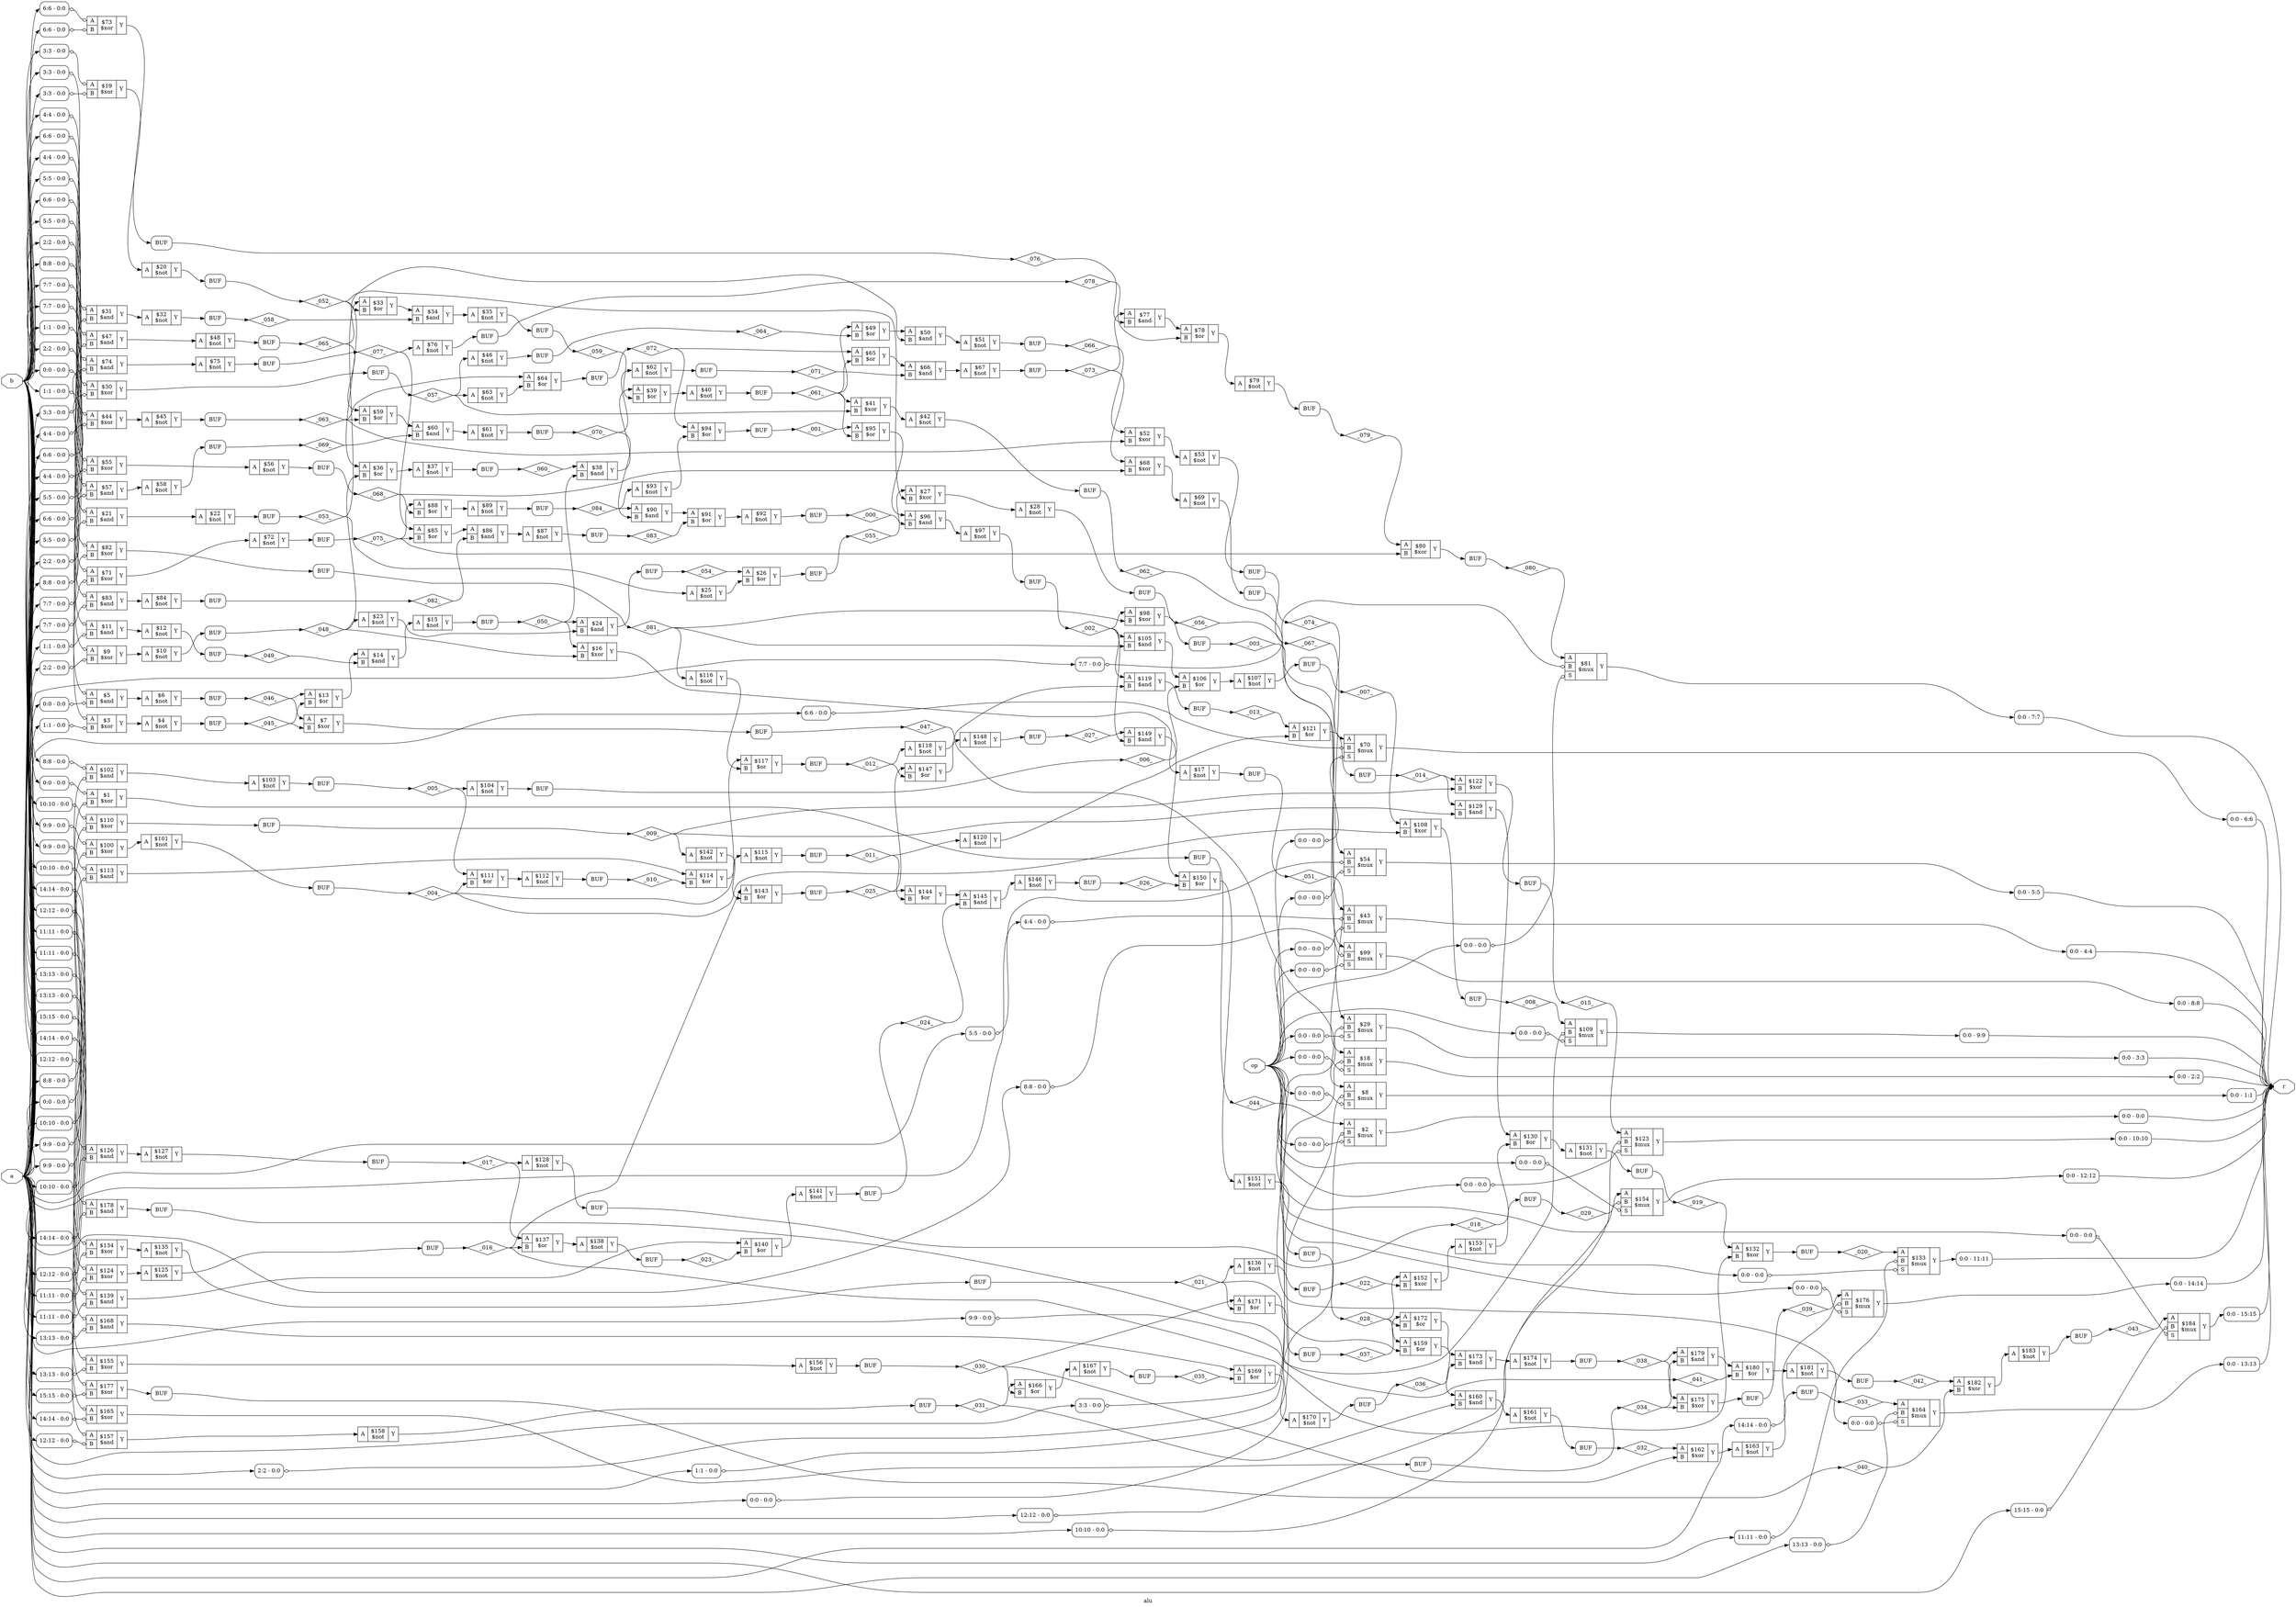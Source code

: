 digraph "alu" {
label="alu";
rankdir="LR";
remincross=true;
n186 [ shape=octagon, label="r", color="black", fontcolor="black" ];
n187 [ shape=octagon, label="op", color="black", fontcolor="black" ];
n188 [ shape=octagon, label="b", color="black", fontcolor="black" ];
n189 [ shape=octagon, label="a", color="black", fontcolor="black" ];
n190 [ shape=diamond, label="_084_", color="black", fontcolor="black" ];
n191 [ shape=diamond, label="_083_", color="black", fontcolor="black" ];
n192 [ shape=diamond, label="_082_", color="black", fontcolor="black" ];
n193 [ shape=diamond, label="_081_", color="black", fontcolor="black" ];
n194 [ shape=diamond, label="_080_", color="black", fontcolor="black" ];
n195 [ shape=diamond, label="_079_", color="black", fontcolor="black" ];
n196 [ shape=diamond, label="_078_", color="black", fontcolor="black" ];
n197 [ shape=diamond, label="_077_", color="black", fontcolor="black" ];
n198 [ shape=diamond, label="_076_", color="black", fontcolor="black" ];
n199 [ shape=diamond, label="_075_", color="black", fontcolor="black" ];
n200 [ shape=diamond, label="_074_", color="black", fontcolor="black" ];
n201 [ shape=diamond, label="_073_", color="black", fontcolor="black" ];
n202 [ shape=diamond, label="_072_", color="black", fontcolor="black" ];
n203 [ shape=diamond, label="_071_", color="black", fontcolor="black" ];
n204 [ shape=diamond, label="_070_", color="black", fontcolor="black" ];
n205 [ shape=diamond, label="_069_", color="black", fontcolor="black" ];
n206 [ shape=diamond, label="_068_", color="black", fontcolor="black" ];
n207 [ shape=diamond, label="_067_", color="black", fontcolor="black" ];
n208 [ shape=diamond, label="_066_", color="black", fontcolor="black" ];
n209 [ shape=diamond, label="_065_", color="black", fontcolor="black" ];
n210 [ shape=diamond, label="_064_", color="black", fontcolor="black" ];
n211 [ shape=diamond, label="_063_", color="black", fontcolor="black" ];
n212 [ shape=diamond, label="_062_", color="black", fontcolor="black" ];
n213 [ shape=diamond, label="_061_", color="black", fontcolor="black" ];
n214 [ shape=diamond, label="_060_", color="black", fontcolor="black" ];
n215 [ shape=diamond, label="_059_", color="black", fontcolor="black" ];
n216 [ shape=diamond, label="_058_", color="black", fontcolor="black" ];
n217 [ shape=diamond, label="_057_", color="black", fontcolor="black" ];
n218 [ shape=diamond, label="_056_", color="black", fontcolor="black" ];
n219 [ shape=diamond, label="_055_", color="black", fontcolor="black" ];
n220 [ shape=diamond, label="_054_", color="black", fontcolor="black" ];
n221 [ shape=diamond, label="_053_", color="black", fontcolor="black" ];
n222 [ shape=diamond, label="_052_", color="black", fontcolor="black" ];
n223 [ shape=diamond, label="_051_", color="black", fontcolor="black" ];
n224 [ shape=diamond, label="_050_", color="black", fontcolor="black" ];
n225 [ shape=diamond, label="_049_", color="black", fontcolor="black" ];
n226 [ shape=diamond, label="_048_", color="black", fontcolor="black" ];
n227 [ shape=diamond, label="_047_", color="black", fontcolor="black" ];
n228 [ shape=diamond, label="_046_", color="black", fontcolor="black" ];
n229 [ shape=diamond, label="_045_", color="black", fontcolor="black" ];
n230 [ shape=diamond, label="_044_", color="black", fontcolor="black" ];
n231 [ shape=diamond, label="_043_", color="black", fontcolor="black" ];
n232 [ shape=diamond, label="_042_", color="black", fontcolor="black" ];
n233 [ shape=diamond, label="_041_", color="black", fontcolor="black" ];
n234 [ shape=diamond, label="_040_", color="black", fontcolor="black" ];
n235 [ shape=diamond, label="_039_", color="black", fontcolor="black" ];
n236 [ shape=diamond, label="_038_", color="black", fontcolor="black" ];
n237 [ shape=diamond, label="_037_", color="black", fontcolor="black" ];
n238 [ shape=diamond, label="_036_", color="black", fontcolor="black" ];
n239 [ shape=diamond, label="_035_", color="black", fontcolor="black" ];
n240 [ shape=diamond, label="_034_", color="black", fontcolor="black" ];
n241 [ shape=diamond, label="_033_", color="black", fontcolor="black" ];
n242 [ shape=diamond, label="_032_", color="black", fontcolor="black" ];
n243 [ shape=diamond, label="_031_", color="black", fontcolor="black" ];
n244 [ shape=diamond, label="_030_", color="black", fontcolor="black" ];
n245 [ shape=diamond, label="_029_", color="black", fontcolor="black" ];
n246 [ shape=diamond, label="_028_", color="black", fontcolor="black" ];
n247 [ shape=diamond, label="_027_", color="black", fontcolor="black" ];
n248 [ shape=diamond, label="_026_", color="black", fontcolor="black" ];
n249 [ shape=diamond, label="_025_", color="black", fontcolor="black" ];
n250 [ shape=diamond, label="_024_", color="black", fontcolor="black" ];
n251 [ shape=diamond, label="_023_", color="black", fontcolor="black" ];
n252 [ shape=diamond, label="_022_", color="black", fontcolor="black" ];
n253 [ shape=diamond, label="_021_", color="black", fontcolor="black" ];
n254 [ shape=diamond, label="_020_", color="black", fontcolor="black" ];
n255 [ shape=diamond, label="_019_", color="black", fontcolor="black" ];
n256 [ shape=diamond, label="_018_", color="black", fontcolor="black" ];
n257 [ shape=diamond, label="_017_", color="black", fontcolor="black" ];
n258 [ shape=diamond, label="_016_", color="black", fontcolor="black" ];
n259 [ shape=diamond, label="_015_", color="black", fontcolor="black" ];
n260 [ shape=diamond, label="_014_", color="black", fontcolor="black" ];
n261 [ shape=diamond, label="_013_", color="black", fontcolor="black" ];
n262 [ shape=diamond, label="_012_", color="black", fontcolor="black" ];
n263 [ shape=diamond, label="_011_", color="black", fontcolor="black" ];
n264 [ shape=diamond, label="_010_", color="black", fontcolor="black" ];
n265 [ shape=diamond, label="_009_", color="black", fontcolor="black" ];
n266 [ shape=diamond, label="_008_", color="black", fontcolor="black" ];
n267 [ shape=diamond, label="_007_", color="black", fontcolor="black" ];
n268 [ shape=diamond, label="_006_", color="black", fontcolor="black" ];
n269 [ shape=diamond, label="_005_", color="black", fontcolor="black" ];
n270 [ shape=diamond, label="_004_", color="black", fontcolor="black" ];
n271 [ shape=diamond, label="_003_", color="black", fontcolor="black" ];
n272 [ shape=diamond, label="_002_", color="black", fontcolor="black" ];
n273 [ shape=diamond, label="_001_", color="black", fontcolor="black" ];
n274 [ shape=diamond, label="_000_", color="black", fontcolor="black" ];
c279 [ shape=record, label="{{<p275> A|<p276> B|<p277> S}|$184\n$mux|{<p278> Y}}" ];
x0 [ shape=record, style=rounded, label="<s0> 0:0 - 0:0 " ];
x0:e -> c279:p277:w [arrowhead=odiamond, arrowtail=odiamond, dir=both, color="black", label=""];
x1 [ shape=record, style=rounded, label="<s0> 15:15 - 0:0 " ];
x1:e -> c279:p276:w [arrowhead=odiamond, arrowtail=odiamond, dir=both, color="black", label=""];
c280 [ shape=record, label="{{<p275> A}|$183\n$not|{<p278> Y}}" ];
c281 [ shape=record, label="{{<p275> A|<p276> B}|$182\n$xor|{<p278> Y}}" ];
c282 [ shape=record, label="{{<p275> A}|$181\n$not|{<p278> Y}}" ];
c283 [ shape=record, label="{{<p275> A|<p276> B}|$180\n$or|{<p278> Y}}" ];
c284 [ shape=record, label="{{<p275> A|<p276> B}|$179\n$and|{<p278> Y}}" ];
c285 [ shape=record, label="{{<p275> A|<p276> B}|$178\n$and|{<p278> Y}}" ];
x2 [ shape=record, style=rounded, label="<s0> 14:14 - 0:0 " ];
x2:e -> c285:p276:w [arrowhead=odiamond, arrowtail=odiamond, dir=both, color="black", label=""];
x3 [ shape=record, style=rounded, label="<s0> 14:14 - 0:0 " ];
x3:e -> c285:p275:w [arrowhead=odiamond, arrowtail=odiamond, dir=both, color="black", label=""];
c286 [ shape=record, label="{{<p275> A|<p276> B}|$177\n$xor|{<p278> Y}}" ];
x4 [ shape=record, style=rounded, label="<s0> 15:15 - 0:0 " ];
x4:e -> c286:p276:w [arrowhead=odiamond, arrowtail=odiamond, dir=both, color="black", label=""];
x5 [ shape=record, style=rounded, label="<s0> 15:15 - 0:0 " ];
x5:e -> c286:p275:w [arrowhead=odiamond, arrowtail=odiamond, dir=both, color="black", label=""];
c287 [ shape=record, label="{{<p275> A|<p276> B|<p277> S}|$176\n$mux|{<p278> Y}}" ];
x6 [ shape=record, style=rounded, label="<s0> 0:0 - 0:0 " ];
x6:e -> c287:p277:w [arrowhead=odiamond, arrowtail=odiamond, dir=both, color="black", label=""];
x7 [ shape=record, style=rounded, label="<s0> 14:14 - 0:0 " ];
x7:e -> c287:p276:w [arrowhead=odiamond, arrowtail=odiamond, dir=both, color="black", label=""];
c288 [ shape=record, label="{{<p275> A|<p276> B}|$175\n$xor|{<p278> Y}}" ];
c289 [ shape=record, label="{{<p275> A}|$174\n$not|{<p278> Y}}" ];
c290 [ shape=record, label="{{<p275> A|<p276> B}|$173\n$and|{<p278> Y}}" ];
c291 [ shape=record, label="{{<p275> A|<p276> B}|$172\n$or|{<p278> Y}}" ];
c292 [ shape=record, label="{{<p275> A|<p276> B}|$171\n$or|{<p278> Y}}" ];
c293 [ shape=record, label="{{<p275> A}|$170\n$not|{<p278> Y}}" ];
c294 [ shape=record, label="{{<p275> A|<p276> B}|$169\n$or|{<p278> Y}}" ];
c295 [ shape=record, label="{{<p275> A|<p276> B}|$168\n$and|{<p278> Y}}" ];
x8 [ shape=record, style=rounded, label="<s0> 13:13 - 0:0 " ];
x8:e -> c295:p276:w [arrowhead=odiamond, arrowtail=odiamond, dir=both, color="black", label=""];
x9 [ shape=record, style=rounded, label="<s0> 13:13 - 0:0 " ];
x9:e -> c295:p275:w [arrowhead=odiamond, arrowtail=odiamond, dir=both, color="black", label=""];
c296 [ shape=record, label="{{<p275> A}|$167\n$not|{<p278> Y}}" ];
c297 [ shape=record, label="{{<p275> A|<p276> B}|$166\n$or|{<p278> Y}}" ];
c298 [ shape=record, label="{{<p275> A|<p276> B}|$165\n$xor|{<p278> Y}}" ];
x10 [ shape=record, style=rounded, label="<s0> 14:14 - 0:0 " ];
x10:e -> c298:p276:w [arrowhead=odiamond, arrowtail=odiamond, dir=both, color="black", label=""];
x11 [ shape=record, style=rounded, label="<s0> 14:14 - 0:0 " ];
x11:e -> c298:p275:w [arrowhead=odiamond, arrowtail=odiamond, dir=both, color="black", label=""];
c299 [ shape=record, label="{{<p275> A|<p276> B|<p277> S}|$164\n$mux|{<p278> Y}}" ];
x12 [ shape=record, style=rounded, label="<s0> 0:0 - 0:0 " ];
x12:e -> c299:p277:w [arrowhead=odiamond, arrowtail=odiamond, dir=both, color="black", label=""];
x13 [ shape=record, style=rounded, label="<s0> 13:13 - 0:0 " ];
x13:e -> c299:p276:w [arrowhead=odiamond, arrowtail=odiamond, dir=both, color="black", label=""];
c300 [ shape=record, label="{{<p275> A}|$163\n$not|{<p278> Y}}" ];
c301 [ shape=record, label="{{<p275> A|<p276> B}|$162\n$xor|{<p278> Y}}" ];
c302 [ shape=record, label="{{<p275> A}|$161\n$not|{<p278> Y}}" ];
c303 [ shape=record, label="{{<p275> A|<p276> B}|$160\n$and|{<p278> Y}}" ];
c304 [ shape=record, label="{{<p275> A|<p276> B}|$159\n$or|{<p278> Y}}" ];
c305 [ shape=record, label="{{<p275> A}|$158\n$not|{<p278> Y}}" ];
c306 [ shape=record, label="{{<p275> A|<p276> B}|$157\n$and|{<p278> Y}}" ];
x14 [ shape=record, style=rounded, label="<s0> 12:12 - 0:0 " ];
x14:e -> c306:p276:w [arrowhead=odiamond, arrowtail=odiamond, dir=both, color="black", label=""];
x15 [ shape=record, style=rounded, label="<s0> 12:12 - 0:0 " ];
x15:e -> c306:p275:w [arrowhead=odiamond, arrowtail=odiamond, dir=both, color="black", label=""];
c307 [ shape=record, label="{{<p275> A}|$156\n$not|{<p278> Y}}" ];
c308 [ shape=record, label="{{<p275> A|<p276> B}|$155\n$xor|{<p278> Y}}" ];
x16 [ shape=record, style=rounded, label="<s0> 13:13 - 0:0 " ];
x16:e -> c308:p276:w [arrowhead=odiamond, arrowtail=odiamond, dir=both, color="black", label=""];
x17 [ shape=record, style=rounded, label="<s0> 13:13 - 0:0 " ];
x17:e -> c308:p275:w [arrowhead=odiamond, arrowtail=odiamond, dir=both, color="black", label=""];
c309 [ shape=record, label="{{<p275> A|<p276> B|<p277> S}|$154\n$mux|{<p278> Y}}" ];
x18 [ shape=record, style=rounded, label="<s0> 0:0 - 0:0 " ];
x18:e -> c309:p277:w [arrowhead=odiamond, arrowtail=odiamond, dir=both, color="black", label=""];
x19 [ shape=record, style=rounded, label="<s0> 12:12 - 0:0 " ];
x19:e -> c309:p276:w [arrowhead=odiamond, arrowtail=odiamond, dir=both, color="black", label=""];
c310 [ shape=record, label="{{<p275> A}|$153\n$not|{<p278> Y}}" ];
c311 [ shape=record, label="{{<p275> A|<p276> B}|$152\n$xor|{<p278> Y}}" ];
c312 [ shape=record, label="{{<p275> A}|$151\n$not|{<p278> Y}}" ];
c313 [ shape=record, label="{{<p275> A|<p276> B}|$150\n$or|{<p278> Y}}" ];
c314 [ shape=record, label="{{<p275> A|<p276> B}|$149\n$and|{<p278> Y}}" ];
c315 [ shape=record, label="{{<p275> A}|$148\n$not|{<p278> Y}}" ];
c316 [ shape=record, label="{{<p275> A|<p276> B}|$147\n$or|{<p278> Y}}" ];
c317 [ shape=record, label="{{<p275> A}|$146\n$not|{<p278> Y}}" ];
c318 [ shape=record, label="{{<p275> A|<p276> B}|$145\n$and|{<p278> Y}}" ];
c319 [ shape=record, label="{{<p275> A|<p276> B}|$144\n$or|{<p278> Y}}" ];
c320 [ shape=record, label="{{<p275> A|<p276> B}|$143\n$or|{<p278> Y}}" ];
c321 [ shape=record, label="{{<p275> A}|$142\n$not|{<p278> Y}}" ];
c322 [ shape=record, label="{{<p275> A}|$141\n$not|{<p278> Y}}" ];
c323 [ shape=record, label="{{<p275> A|<p276> B}|$140\n$or|{<p278> Y}}" ];
c324 [ shape=record, label="{{<p275> A|<p276> B}|$139\n$and|{<p278> Y}}" ];
x20 [ shape=record, style=rounded, label="<s0> 11:11 - 0:0 " ];
x20:e -> c324:p276:w [arrowhead=odiamond, arrowtail=odiamond, dir=both, color="black", label=""];
x21 [ shape=record, style=rounded, label="<s0> 11:11 - 0:0 " ];
x21:e -> c324:p275:w [arrowhead=odiamond, arrowtail=odiamond, dir=both, color="black", label=""];
c325 [ shape=record, label="{{<p275> A}|$138\n$not|{<p278> Y}}" ];
c326 [ shape=record, label="{{<p275> A|<p276> B}|$137\n$or|{<p278> Y}}" ];
c327 [ shape=record, label="{{<p275> A}|$136\n$not|{<p278> Y}}" ];
c328 [ shape=record, label="{{<p275> A}|$135\n$not|{<p278> Y}}" ];
c329 [ shape=record, label="{{<p275> A|<p276> B}|$134\n$xor|{<p278> Y}}" ];
x22 [ shape=record, style=rounded, label="<s0> 12:12 - 0:0 " ];
x22:e -> c329:p276:w [arrowhead=odiamond, arrowtail=odiamond, dir=both, color="black", label=""];
x23 [ shape=record, style=rounded, label="<s0> 12:12 - 0:0 " ];
x23:e -> c329:p275:w [arrowhead=odiamond, arrowtail=odiamond, dir=both, color="black", label=""];
c330 [ shape=record, label="{{<p275> A|<p276> B|<p277> S}|$133\n$mux|{<p278> Y}}" ];
x24 [ shape=record, style=rounded, label="<s0> 0:0 - 0:0 " ];
x24:e -> c330:p277:w [arrowhead=odiamond, arrowtail=odiamond, dir=both, color="black", label=""];
x25 [ shape=record, style=rounded, label="<s0> 11:11 - 0:0 " ];
x25:e -> c330:p276:w [arrowhead=odiamond, arrowtail=odiamond, dir=both, color="black", label=""];
c331 [ shape=record, label="{{<p275> A|<p276> B}|$132\n$xor|{<p278> Y}}" ];
c332 [ shape=record, label="{{<p275> A}|$131\n$not|{<p278> Y}}" ];
c333 [ shape=record, label="{{<p275> A|<p276> B}|$130\n$or|{<p278> Y}}" ];
c334 [ shape=record, label="{{<p275> A|<p276> B}|$129\n$and|{<p278> Y}}" ];
c335 [ shape=record, label="{{<p275> A}|$128\n$not|{<p278> Y}}" ];
c336 [ shape=record, label="{{<p275> A}|$127\n$not|{<p278> Y}}" ];
c337 [ shape=record, label="{{<p275> A|<p276> B}|$126\n$and|{<p278> Y}}" ];
x26 [ shape=record, style=rounded, label="<s0> 10:10 - 0:0 " ];
x26:e -> c337:p276:w [arrowhead=odiamond, arrowtail=odiamond, dir=both, color="black", label=""];
x27 [ shape=record, style=rounded, label="<s0> 10:10 - 0:0 " ];
x27:e -> c337:p275:w [arrowhead=odiamond, arrowtail=odiamond, dir=both, color="black", label=""];
c338 [ shape=record, label="{{<p275> A}|$125\n$not|{<p278> Y}}" ];
c339 [ shape=record, label="{{<p275> A|<p276> B}|$124\n$xor|{<p278> Y}}" ];
x28 [ shape=record, style=rounded, label="<s0> 11:11 - 0:0 " ];
x28:e -> c339:p276:w [arrowhead=odiamond, arrowtail=odiamond, dir=both, color="black", label=""];
x29 [ shape=record, style=rounded, label="<s0> 11:11 - 0:0 " ];
x29:e -> c339:p275:w [arrowhead=odiamond, arrowtail=odiamond, dir=both, color="black", label=""];
c340 [ shape=record, label="{{<p275> A|<p276> B|<p277> S}|$123\n$mux|{<p278> Y}}" ];
x30 [ shape=record, style=rounded, label="<s0> 0:0 - 0:0 " ];
x30:e -> c340:p277:w [arrowhead=odiamond, arrowtail=odiamond, dir=both, color="black", label=""];
x31 [ shape=record, style=rounded, label="<s0> 10:10 - 0:0 " ];
x31:e -> c340:p276:w [arrowhead=odiamond, arrowtail=odiamond, dir=both, color="black", label=""];
c341 [ shape=record, label="{{<p275> A|<p276> B}|$122\n$xor|{<p278> Y}}" ];
c342 [ shape=record, label="{{<p275> A|<p276> B}|$121\n$or|{<p278> Y}}" ];
c343 [ shape=record, label="{{<p275> A}|$120\n$not|{<p278> Y}}" ];
c344 [ shape=record, label="{{<p275> A|<p276> B}|$119\n$and|{<p278> Y}}" ];
c345 [ shape=record, label="{{<p275> A}|$118\n$not|{<p278> Y}}" ];
c346 [ shape=record, label="{{<p275> A|<p276> B}|$117\n$or|{<p278> Y}}" ];
c347 [ shape=record, label="{{<p275> A}|$116\n$not|{<p278> Y}}" ];
c348 [ shape=record, label="{{<p275> A}|$115\n$not|{<p278> Y}}" ];
c349 [ shape=record, label="{{<p275> A|<p276> B}|$114\n$or|{<p278> Y}}" ];
c350 [ shape=record, label="{{<p275> A|<p276> B}|$113\n$and|{<p278> Y}}" ];
x32 [ shape=record, style=rounded, label="<s0> 9:9 - 0:0 " ];
x32:e -> c350:p276:w [arrowhead=odiamond, arrowtail=odiamond, dir=both, color="black", label=""];
x33 [ shape=record, style=rounded, label="<s0> 9:9 - 0:0 " ];
x33:e -> c350:p275:w [arrowhead=odiamond, arrowtail=odiamond, dir=both, color="black", label=""];
c351 [ shape=record, label="{{<p275> A}|$112\n$not|{<p278> Y}}" ];
c352 [ shape=record, label="{{<p275> A|<p276> B}|$111\n$or|{<p278> Y}}" ];
c353 [ shape=record, label="{{<p275> A|<p276> B}|$110\n$xor|{<p278> Y}}" ];
x34 [ shape=record, style=rounded, label="<s0> 10:10 - 0:0 " ];
x34:e -> c353:p276:w [arrowhead=odiamond, arrowtail=odiamond, dir=both, color="black", label=""];
x35 [ shape=record, style=rounded, label="<s0> 10:10 - 0:0 " ];
x35:e -> c353:p275:w [arrowhead=odiamond, arrowtail=odiamond, dir=both, color="black", label=""];
c354 [ shape=record, label="{{<p275> A|<p276> B|<p277> S}|$109\n$mux|{<p278> Y}}" ];
x36 [ shape=record, style=rounded, label="<s0> 0:0 - 0:0 " ];
x36:e -> c354:p277:w [arrowhead=odiamond, arrowtail=odiamond, dir=both, color="black", label=""];
x37 [ shape=record, style=rounded, label="<s0> 9:9 - 0:0 " ];
x37:e -> c354:p276:w [arrowhead=odiamond, arrowtail=odiamond, dir=both, color="black", label=""];
c355 [ shape=record, label="{{<p275> A|<p276> B}|$108\n$xor|{<p278> Y}}" ];
c356 [ shape=record, label="{{<p275> A}|$107\n$not|{<p278> Y}}" ];
c357 [ shape=record, label="{{<p275> A|<p276> B}|$106\n$or|{<p278> Y}}" ];
c358 [ shape=record, label="{{<p275> A|<p276> B}|$105\n$and|{<p278> Y}}" ];
c359 [ shape=record, label="{{<p275> A}|$104\n$not|{<p278> Y}}" ];
c360 [ shape=record, label="{{<p275> A}|$103\n$not|{<p278> Y}}" ];
c361 [ shape=record, label="{{<p275> A|<p276> B}|$102\n$and|{<p278> Y}}" ];
x38 [ shape=record, style=rounded, label="<s0> 8:8 - 0:0 " ];
x38:e -> c361:p276:w [arrowhead=odiamond, arrowtail=odiamond, dir=both, color="black", label=""];
x39 [ shape=record, style=rounded, label="<s0> 8:8 - 0:0 " ];
x39:e -> c361:p275:w [arrowhead=odiamond, arrowtail=odiamond, dir=both, color="black", label=""];
c362 [ shape=record, label="{{<p275> A}|$101\n$not|{<p278> Y}}" ];
c363 [ shape=record, label="{{<p275> A|<p276> B}|$100\n$xor|{<p278> Y}}" ];
x40 [ shape=record, style=rounded, label="<s0> 9:9 - 0:0 " ];
x40:e -> c363:p276:w [arrowhead=odiamond, arrowtail=odiamond, dir=both, color="black", label=""];
x41 [ shape=record, style=rounded, label="<s0> 9:9 - 0:0 " ];
x41:e -> c363:p275:w [arrowhead=odiamond, arrowtail=odiamond, dir=both, color="black", label=""];
c364 [ shape=record, label="{{<p275> A|<p276> B|<p277> S}|$99\n$mux|{<p278> Y}}" ];
x42 [ shape=record, style=rounded, label="<s0> 0:0 - 0:0 " ];
x42:e -> c364:p277:w [arrowhead=odiamond, arrowtail=odiamond, dir=both, color="black", label=""];
x43 [ shape=record, style=rounded, label="<s0> 8:8 - 0:0 " ];
x43:e -> c364:p276:w [arrowhead=odiamond, arrowtail=odiamond, dir=both, color="black", label=""];
c365 [ shape=record, label="{{<p275> A|<p276> B}|$98\n$xor|{<p278> Y}}" ];
c366 [ shape=record, label="{{<p275> A}|$97\n$not|{<p278> Y}}" ];
c367 [ shape=record, label="{{<p275> A|<p276> B}|$96\n$and|{<p278> Y}}" ];
c368 [ shape=record, label="{{<p275> A|<p276> B}|$95\n$or|{<p278> Y}}" ];
c369 [ shape=record, label="{{<p275> A|<p276> B}|$94\n$or|{<p278> Y}}" ];
c370 [ shape=record, label="{{<p275> A}|$93\n$not|{<p278> Y}}" ];
c371 [ shape=record, label="{{<p275> A}|$92\n$not|{<p278> Y}}" ];
c372 [ shape=record, label="{{<p275> A|<p276> B}|$91\n$or|{<p278> Y}}" ];
c373 [ shape=record, label="{{<p275> A|<p276> B}|$90\n$and|{<p278> Y}}" ];
c374 [ shape=record, label="{{<p275> A}|$89\n$not|{<p278> Y}}" ];
c375 [ shape=record, label="{{<p275> A|<p276> B}|$88\n$or|{<p278> Y}}" ];
c376 [ shape=record, label="{{<p275> A}|$87\n$not|{<p278> Y}}" ];
c377 [ shape=record, label="{{<p275> A|<p276> B}|$86\n$and|{<p278> Y}}" ];
c378 [ shape=record, label="{{<p275> A|<p276> B}|$85\n$or|{<p278> Y}}" ];
c379 [ shape=record, label="{{<p275> A}|$84\n$not|{<p278> Y}}" ];
c380 [ shape=record, label="{{<p275> A|<p276> B}|$83\n$and|{<p278> Y}}" ];
x44 [ shape=record, style=rounded, label="<s0> 7:7 - 0:0 " ];
x44:e -> c380:p276:w [arrowhead=odiamond, arrowtail=odiamond, dir=both, color="black", label=""];
x45 [ shape=record, style=rounded, label="<s0> 7:7 - 0:0 " ];
x45:e -> c380:p275:w [arrowhead=odiamond, arrowtail=odiamond, dir=both, color="black", label=""];
c381 [ shape=record, label="{{<p275> A|<p276> B}|$82\n$xor|{<p278> Y}}" ];
x46 [ shape=record, style=rounded, label="<s0> 8:8 - 0:0 " ];
x46:e -> c381:p276:w [arrowhead=odiamond, arrowtail=odiamond, dir=both, color="black", label=""];
x47 [ shape=record, style=rounded, label="<s0> 8:8 - 0:0 " ];
x47:e -> c381:p275:w [arrowhead=odiamond, arrowtail=odiamond, dir=both, color="black", label=""];
c382 [ shape=record, label="{{<p275> A|<p276> B|<p277> S}|$81\n$mux|{<p278> Y}}" ];
x48 [ shape=record, style=rounded, label="<s0> 0:0 - 0:0 " ];
x48:e -> c382:p277:w [arrowhead=odiamond, arrowtail=odiamond, dir=both, color="black", label=""];
x49 [ shape=record, style=rounded, label="<s0> 7:7 - 0:0 " ];
x49:e -> c382:p276:w [arrowhead=odiamond, arrowtail=odiamond, dir=both, color="black", label=""];
c383 [ shape=record, label="{{<p275> A|<p276> B}|$80\n$xor|{<p278> Y}}" ];
c384 [ shape=record, label="{{<p275> A}|$79\n$not|{<p278> Y}}" ];
c385 [ shape=record, label="{{<p275> A|<p276> B}|$78\n$or|{<p278> Y}}" ];
c386 [ shape=record, label="{{<p275> A|<p276> B}|$77\n$and|{<p278> Y}}" ];
c387 [ shape=record, label="{{<p275> A}|$76\n$not|{<p278> Y}}" ];
c388 [ shape=record, label="{{<p275> A}|$75\n$not|{<p278> Y}}" ];
c389 [ shape=record, label="{{<p275> A|<p276> B}|$74\n$and|{<p278> Y}}" ];
x50 [ shape=record, style=rounded, label="<s0> 6:6 - 0:0 " ];
x50:e -> c389:p276:w [arrowhead=odiamond, arrowtail=odiamond, dir=both, color="black", label=""];
x51 [ shape=record, style=rounded, label="<s0> 6:6 - 0:0 " ];
x51:e -> c389:p275:w [arrowhead=odiamond, arrowtail=odiamond, dir=both, color="black", label=""];
c390 [ shape=record, label="{{<p275> A|<p276> B}|$73\n$xor|{<p278> Y}}" ];
x52 [ shape=record, style=rounded, label="<s0> 6:6 - 0:0 " ];
x52:e -> c390:p276:w [arrowhead=odiamond, arrowtail=odiamond, dir=both, color="black", label=""];
x53 [ shape=record, style=rounded, label="<s0> 6:6 - 0:0 " ];
x53:e -> c390:p275:w [arrowhead=odiamond, arrowtail=odiamond, dir=both, color="black", label=""];
c391 [ shape=record, label="{{<p275> A}|$72\n$not|{<p278> Y}}" ];
c392 [ shape=record, label="{{<p275> A|<p276> B}|$71\n$xor|{<p278> Y}}" ];
x54 [ shape=record, style=rounded, label="<s0> 7:7 - 0:0 " ];
x54:e -> c392:p276:w [arrowhead=odiamond, arrowtail=odiamond, dir=both, color="black", label=""];
x55 [ shape=record, style=rounded, label="<s0> 7:7 - 0:0 " ];
x55:e -> c392:p275:w [arrowhead=odiamond, arrowtail=odiamond, dir=both, color="black", label=""];
c393 [ shape=record, label="{{<p275> A|<p276> B|<p277> S}|$70\n$mux|{<p278> Y}}" ];
x56 [ shape=record, style=rounded, label="<s0> 0:0 - 0:0 " ];
x56:e -> c393:p277:w [arrowhead=odiamond, arrowtail=odiamond, dir=both, color="black", label=""];
x57 [ shape=record, style=rounded, label="<s0> 6:6 - 0:0 " ];
x57:e -> c393:p276:w [arrowhead=odiamond, arrowtail=odiamond, dir=both, color="black", label=""];
c394 [ shape=record, label="{{<p275> A}|$69\n$not|{<p278> Y}}" ];
c395 [ shape=record, label="{{<p275> A|<p276> B}|$68\n$xor|{<p278> Y}}" ];
c396 [ shape=record, label="{{<p275> A}|$67\n$not|{<p278> Y}}" ];
c397 [ shape=record, label="{{<p275> A|<p276> B}|$66\n$and|{<p278> Y}}" ];
c398 [ shape=record, label="{{<p275> A|<p276> B}|$65\n$or|{<p278> Y}}" ];
c399 [ shape=record, label="{{<p275> A|<p276> B}|$64\n$or|{<p278> Y}}" ];
c400 [ shape=record, label="{{<p275> A}|$63\n$not|{<p278> Y}}" ];
c401 [ shape=record, label="{{<p275> A}|$62\n$not|{<p278> Y}}" ];
c402 [ shape=record, label="{{<p275> A}|$61\n$not|{<p278> Y}}" ];
c403 [ shape=record, label="{{<p275> A|<p276> B}|$60\n$and|{<p278> Y}}" ];
c404 [ shape=record, label="{{<p275> A|<p276> B}|$59\n$or|{<p278> Y}}" ];
c405 [ shape=record, label="{{<p275> A}|$58\n$not|{<p278> Y}}" ];
c406 [ shape=record, label="{{<p275> A|<p276> B}|$57\n$and|{<p278> Y}}" ];
x58 [ shape=record, style=rounded, label="<s0> 5:5 - 0:0 " ];
x58:e -> c406:p276:w [arrowhead=odiamond, arrowtail=odiamond, dir=both, color="black", label=""];
x59 [ shape=record, style=rounded, label="<s0> 5:5 - 0:0 " ];
x59:e -> c406:p275:w [arrowhead=odiamond, arrowtail=odiamond, dir=both, color="black", label=""];
c407 [ shape=record, label="{{<p275> A}|$56\n$not|{<p278> Y}}" ];
c408 [ shape=record, label="{{<p275> A|<p276> B}|$55\n$xor|{<p278> Y}}" ];
x60 [ shape=record, style=rounded, label="<s0> 6:6 - 0:0 " ];
x60:e -> c408:p276:w [arrowhead=odiamond, arrowtail=odiamond, dir=both, color="black", label=""];
x61 [ shape=record, style=rounded, label="<s0> 6:6 - 0:0 " ];
x61:e -> c408:p275:w [arrowhead=odiamond, arrowtail=odiamond, dir=both, color="black", label=""];
c409 [ shape=record, label="{{<p275> A|<p276> B|<p277> S}|$54\n$mux|{<p278> Y}}" ];
x62 [ shape=record, style=rounded, label="<s0> 0:0 - 0:0 " ];
x62:e -> c409:p277:w [arrowhead=odiamond, arrowtail=odiamond, dir=both, color="black", label=""];
x63 [ shape=record, style=rounded, label="<s0> 5:5 - 0:0 " ];
x63:e -> c409:p276:w [arrowhead=odiamond, arrowtail=odiamond, dir=both, color="black", label=""];
c410 [ shape=record, label="{{<p275> A}|$53\n$not|{<p278> Y}}" ];
c411 [ shape=record, label="{{<p275> A|<p276> B}|$52\n$xor|{<p278> Y}}" ];
c412 [ shape=record, label="{{<p275> A}|$51\n$not|{<p278> Y}}" ];
c413 [ shape=record, label="{{<p275> A|<p276> B}|$50\n$and|{<p278> Y}}" ];
c414 [ shape=record, label="{{<p275> A|<p276> B}|$49\n$or|{<p278> Y}}" ];
c415 [ shape=record, label="{{<p275> A}|$48\n$not|{<p278> Y}}" ];
c416 [ shape=record, label="{{<p275> A|<p276> B}|$47\n$and|{<p278> Y}}" ];
x64 [ shape=record, style=rounded, label="<s0> 4:4 - 0:0 " ];
x64:e -> c416:p276:w [arrowhead=odiamond, arrowtail=odiamond, dir=both, color="black", label=""];
x65 [ shape=record, style=rounded, label="<s0> 4:4 - 0:0 " ];
x65:e -> c416:p275:w [arrowhead=odiamond, arrowtail=odiamond, dir=both, color="black", label=""];
c417 [ shape=record, label="{{<p275> A}|$46\n$not|{<p278> Y}}" ];
c418 [ shape=record, label="{{<p275> A}|$45\n$not|{<p278> Y}}" ];
c419 [ shape=record, label="{{<p275> A|<p276> B}|$44\n$xor|{<p278> Y}}" ];
x66 [ shape=record, style=rounded, label="<s0> 5:5 - 0:0 " ];
x66:e -> c419:p276:w [arrowhead=odiamond, arrowtail=odiamond, dir=both, color="black", label=""];
x67 [ shape=record, style=rounded, label="<s0> 5:5 - 0:0 " ];
x67:e -> c419:p275:w [arrowhead=odiamond, arrowtail=odiamond, dir=both, color="black", label=""];
c420 [ shape=record, label="{{<p275> A|<p276> B|<p277> S}|$43\n$mux|{<p278> Y}}" ];
x68 [ shape=record, style=rounded, label="<s0> 0:0 - 0:0 " ];
x68:e -> c420:p277:w [arrowhead=odiamond, arrowtail=odiamond, dir=both, color="black", label=""];
x69 [ shape=record, style=rounded, label="<s0> 4:4 - 0:0 " ];
x69:e -> c420:p276:w [arrowhead=odiamond, arrowtail=odiamond, dir=both, color="black", label=""];
c421 [ shape=record, label="{{<p275> A}|$42\n$not|{<p278> Y}}" ];
c422 [ shape=record, label="{{<p275> A|<p276> B}|$41\n$xor|{<p278> Y}}" ];
c423 [ shape=record, label="{{<p275> A}|$40\n$not|{<p278> Y}}" ];
c424 [ shape=record, label="{{<p275> A|<p276> B}|$39\n$or|{<p278> Y}}" ];
c425 [ shape=record, label="{{<p275> A|<p276> B}|$38\n$and|{<p278> Y}}" ];
c426 [ shape=record, label="{{<p275> A}|$37\n$not|{<p278> Y}}" ];
c427 [ shape=record, label="{{<p275> A|<p276> B}|$36\n$or|{<p278> Y}}" ];
c428 [ shape=record, label="{{<p275> A}|$35\n$not|{<p278> Y}}" ];
c429 [ shape=record, label="{{<p275> A|<p276> B}|$34\n$and|{<p278> Y}}" ];
c430 [ shape=record, label="{{<p275> A|<p276> B}|$33\n$or|{<p278> Y}}" ];
c431 [ shape=record, label="{{<p275> A}|$32\n$not|{<p278> Y}}" ];
c432 [ shape=record, label="{{<p275> A|<p276> B}|$31\n$and|{<p278> Y}}" ];
x70 [ shape=record, style=rounded, label="<s0> 3:3 - 0:0 " ];
x70:e -> c432:p276:w [arrowhead=odiamond, arrowtail=odiamond, dir=both, color="black", label=""];
x71 [ shape=record, style=rounded, label="<s0> 3:3 - 0:0 " ];
x71:e -> c432:p275:w [arrowhead=odiamond, arrowtail=odiamond, dir=both, color="black", label=""];
c433 [ shape=record, label="{{<p275> A|<p276> B}|$30\n$xor|{<p278> Y}}" ];
x72 [ shape=record, style=rounded, label="<s0> 4:4 - 0:0 " ];
x72:e -> c433:p276:w [arrowhead=odiamond, arrowtail=odiamond, dir=both, color="black", label=""];
x73 [ shape=record, style=rounded, label="<s0> 4:4 - 0:0 " ];
x73:e -> c433:p275:w [arrowhead=odiamond, arrowtail=odiamond, dir=both, color="black", label=""];
c434 [ shape=record, label="{{<p275> A|<p276> B|<p277> S}|$29\n$mux|{<p278> Y}}" ];
x74 [ shape=record, style=rounded, label="<s0> 0:0 - 0:0 " ];
x74:e -> c434:p277:w [arrowhead=odiamond, arrowtail=odiamond, dir=both, color="black", label=""];
x75 [ shape=record, style=rounded, label="<s0> 3:3 - 0:0 " ];
x75:e -> c434:p276:w [arrowhead=odiamond, arrowtail=odiamond, dir=both, color="black", label=""];
c435 [ shape=record, label="{{<p275> A}|$28\n$not|{<p278> Y}}" ];
c436 [ shape=record, label="{{<p275> A|<p276> B}|$27\n$xor|{<p278> Y}}" ];
c437 [ shape=record, label="{{<p275> A|<p276> B}|$26\n$or|{<p278> Y}}" ];
c438 [ shape=record, label="{{<p275> A}|$25\n$not|{<p278> Y}}" ];
c439 [ shape=record, label="{{<p275> A|<p276> B}|$24\n$and|{<p278> Y}}" ];
c440 [ shape=record, label="{{<p275> A}|$23\n$not|{<p278> Y}}" ];
c441 [ shape=record, label="{{<p275> A}|$22\n$not|{<p278> Y}}" ];
c442 [ shape=record, label="{{<p275> A|<p276> B}|$21\n$and|{<p278> Y}}" ];
x76 [ shape=record, style=rounded, label="<s0> 2:2 - 0:0 " ];
x76:e -> c442:p276:w [arrowhead=odiamond, arrowtail=odiamond, dir=both, color="black", label=""];
x77 [ shape=record, style=rounded, label="<s0> 2:2 - 0:0 " ];
x77:e -> c442:p275:w [arrowhead=odiamond, arrowtail=odiamond, dir=both, color="black", label=""];
c443 [ shape=record, label="{{<p275> A}|$20\n$not|{<p278> Y}}" ];
c444 [ shape=record, label="{{<p275> A|<p276> B}|$19\n$xor|{<p278> Y}}" ];
x78 [ shape=record, style=rounded, label="<s0> 3:3 - 0:0 " ];
x78:e -> c444:p276:w [arrowhead=odiamond, arrowtail=odiamond, dir=both, color="black", label=""];
x79 [ shape=record, style=rounded, label="<s0> 3:3 - 0:0 " ];
x79:e -> c444:p275:w [arrowhead=odiamond, arrowtail=odiamond, dir=both, color="black", label=""];
c445 [ shape=record, label="{{<p275> A|<p276> B|<p277> S}|$18\n$mux|{<p278> Y}}" ];
x80 [ shape=record, style=rounded, label="<s0> 0:0 - 0:0 " ];
x80:e -> c445:p277:w [arrowhead=odiamond, arrowtail=odiamond, dir=both, color="black", label=""];
x81 [ shape=record, style=rounded, label="<s0> 2:2 - 0:0 " ];
x81:e -> c445:p276:w [arrowhead=odiamond, arrowtail=odiamond, dir=both, color="black", label=""];
c446 [ shape=record, label="{{<p275> A}|$17\n$not|{<p278> Y}}" ];
c447 [ shape=record, label="{{<p275> A|<p276> B}|$16\n$xor|{<p278> Y}}" ];
c448 [ shape=record, label="{{<p275> A}|$15\n$not|{<p278> Y}}" ];
c449 [ shape=record, label="{{<p275> A|<p276> B}|$14\n$and|{<p278> Y}}" ];
c450 [ shape=record, label="{{<p275> A|<p276> B}|$13\n$or|{<p278> Y}}" ];
c451 [ shape=record, label="{{<p275> A}|$12\n$not|{<p278> Y}}" ];
c452 [ shape=record, label="{{<p275> A|<p276> B}|$11\n$and|{<p278> Y}}" ];
x82 [ shape=record, style=rounded, label="<s0> 1:1 - 0:0 " ];
x82:e -> c452:p276:w [arrowhead=odiamond, arrowtail=odiamond, dir=both, color="black", label=""];
x83 [ shape=record, style=rounded, label="<s0> 1:1 - 0:0 " ];
x83:e -> c452:p275:w [arrowhead=odiamond, arrowtail=odiamond, dir=both, color="black", label=""];
c453 [ shape=record, label="{{<p275> A}|$10\n$not|{<p278> Y}}" ];
c454 [ shape=record, label="{{<p275> A|<p276> B}|$9\n$xor|{<p278> Y}}" ];
x84 [ shape=record, style=rounded, label="<s0> 2:2 - 0:0 " ];
x84:e -> c454:p276:w [arrowhead=odiamond, arrowtail=odiamond, dir=both, color="black", label=""];
x85 [ shape=record, style=rounded, label="<s0> 2:2 - 0:0 " ];
x85:e -> c454:p275:w [arrowhead=odiamond, arrowtail=odiamond, dir=both, color="black", label=""];
c455 [ shape=record, label="{{<p275> A|<p276> B|<p277> S}|$8\n$mux|{<p278> Y}}" ];
x86 [ shape=record, style=rounded, label="<s0> 0:0 - 0:0 " ];
x86:e -> c455:p277:w [arrowhead=odiamond, arrowtail=odiamond, dir=both, color="black", label=""];
x87 [ shape=record, style=rounded, label="<s0> 1:1 - 0:0 " ];
x87:e -> c455:p276:w [arrowhead=odiamond, arrowtail=odiamond, dir=both, color="black", label=""];
c456 [ shape=record, label="{{<p275> A|<p276> B}|$7\n$xor|{<p278> Y}}" ];
c457 [ shape=record, label="{{<p275> A}|$6\n$not|{<p278> Y}}" ];
c458 [ shape=record, label="{{<p275> A|<p276> B}|$5\n$and|{<p278> Y}}" ];
x88 [ shape=record, style=rounded, label="<s0> 0:0 - 0:0 " ];
x88:e -> c458:p276:w [arrowhead=odiamond, arrowtail=odiamond, dir=both, color="black", label=""];
x89 [ shape=record, style=rounded, label="<s0> 0:0 - 0:0 " ];
x89:e -> c458:p275:w [arrowhead=odiamond, arrowtail=odiamond, dir=both, color="black", label=""];
c459 [ shape=record, label="{{<p275> A}|$4\n$not|{<p278> Y}}" ];
c460 [ shape=record, label="{{<p275> A|<p276> B}|$3\n$xor|{<p278> Y}}" ];
x90 [ shape=record, style=rounded, label="<s0> 1:1 - 0:0 " ];
x90:e -> c460:p276:w [arrowhead=odiamond, arrowtail=odiamond, dir=both, color="black", label=""];
x91 [ shape=record, style=rounded, label="<s0> 1:1 - 0:0 " ];
x91:e -> c460:p275:w [arrowhead=odiamond, arrowtail=odiamond, dir=both, color="black", label=""];
c461 [ shape=record, label="{{<p275> A|<p276> B|<p277> S}|$2\n$mux|{<p278> Y}}" ];
x92 [ shape=record, style=rounded, label="<s0> 0:0 - 0:0 " ];
x92:e -> c461:p277:w [arrowhead=odiamond, arrowtail=odiamond, dir=both, color="black", label=""];
x93 [ shape=record, style=rounded, label="<s0> 0:0 - 0:0 " ];
x93:e -> c461:p276:w [arrowhead=odiamond, arrowtail=odiamond, dir=both, color="black", label=""];
c462 [ shape=record, label="{{<p275> A|<p276> B}|$1\n$xor|{<p278> Y}}" ];
x94 [ shape=record, style=rounded, label="<s0> 0:0 - 0:0 " ];
x94:e -> c462:p276:w [arrowhead=odiamond, arrowtail=odiamond, dir=both, color="black", label=""];
x95 [ shape=record, style=rounded, label="<s0> 0:0 - 0:0 " ];
x95:e -> c462:p275:w [arrowhead=odiamond, arrowtail=odiamond, dir=both, color="black", label=""];
x96 [shape=box, style=rounded, label="BUF"];
x97 [ shape=record, style=rounded, label="<s0> 0:0 - 0:0 " ];
x98 [shape=box, style=rounded, label="BUF"];
x99 [shape=box, style=rounded, label="BUF"];
x100 [shape=box, style=rounded, label="BUF"];
x101 [ shape=record, style=rounded, label="<s0> 0:0 - 1:1 " ];
x102 [shape=box, style=rounded, label="BUF"];
x103 [shape=box, style=rounded, label="BUF"];
x104 [shape=box, style=rounded, label="BUF"];
x105 [shape=box, style=rounded, label="BUF"];
x106 [ shape=record, style=rounded, label="<s0> 0:0 - 2:2 " ];
x107 [shape=box, style=rounded, label="BUF"];
x108 [shape=box, style=rounded, label="BUF"];
x109 [shape=box, style=rounded, label="BUF"];
x110 [shape=box, style=rounded, label="BUF"];
x111 [shape=box, style=rounded, label="BUF"];
x112 [ shape=record, style=rounded, label="<s0> 0:0 - 3:3 " ];
x113 [shape=box, style=rounded, label="BUF"];
x114 [shape=box, style=rounded, label="BUF"];
x115 [shape=box, style=rounded, label="BUF"];
x116 [shape=box, style=rounded, label="BUF"];
x117 [shape=box, style=rounded, label="BUF"];
x118 [shape=box, style=rounded, label="BUF"];
x119 [ shape=record, style=rounded, label="<s0> 0:0 - 4:4 " ];
x120 [shape=box, style=rounded, label="BUF"];
x121 [shape=box, style=rounded, label="BUF"];
x122 [shape=box, style=rounded, label="BUF"];
x123 [shape=box, style=rounded, label="BUF"];
x124 [shape=box, style=rounded, label="BUF"];
x125 [ shape=record, style=rounded, label="<s0> 0:0 - 5:5 " ];
x126 [shape=box, style=rounded, label="BUF"];
x127 [shape=box, style=rounded, label="BUF"];
x128 [shape=box, style=rounded, label="BUF"];
x129 [shape=box, style=rounded, label="BUF"];
x130 [shape=box, style=rounded, label="BUF"];
x131 [shape=box, style=rounded, label="BUF"];
x132 [shape=box, style=rounded, label="BUF"];
x133 [ shape=record, style=rounded, label="<s0> 0:0 - 6:6 " ];
x134 [shape=box, style=rounded, label="BUF"];
x135 [shape=box, style=rounded, label="BUF"];
x136 [shape=box, style=rounded, label="BUF"];
x137 [shape=box, style=rounded, label="BUF"];
x138 [shape=box, style=rounded, label="BUF"];
x139 [shape=box, style=rounded, label="BUF"];
x140 [ shape=record, style=rounded, label="<s0> 0:0 - 7:7 " ];
x141 [shape=box, style=rounded, label="BUF"];
x142 [shape=box, style=rounded, label="BUF"];
x143 [shape=box, style=rounded, label="BUF"];
x144 [shape=box, style=rounded, label="BUF"];
x145 [shape=box, style=rounded, label="BUF"];
x146 [shape=box, style=rounded, label="BUF"];
x147 [shape=box, style=rounded, label="BUF"];
x148 [shape=box, style=rounded, label="BUF"];
x149 [ shape=record, style=rounded, label="<s0> 0:0 - 8:8 " ];
x150 [shape=box, style=rounded, label="BUF"];
x151 [shape=box, style=rounded, label="BUF"];
x152 [shape=box, style=rounded, label="BUF"];
x153 [shape=box, style=rounded, label="BUF"];
x154 [shape=box, style=rounded, label="BUF"];
x155 [ shape=record, style=rounded, label="<s0> 0:0 - 9:9 " ];
x156 [shape=box, style=rounded, label="BUF"];
x157 [shape=box, style=rounded, label="BUF"];
x158 [shape=box, style=rounded, label="BUF"];
x159 [shape=box, style=rounded, label="BUF"];
x160 [shape=box, style=rounded, label="BUF"];
x161 [shape=box, style=rounded, label="BUF"];
x162 [shape=box, style=rounded, label="BUF"];
x163 [ shape=record, style=rounded, label="<s0> 0:0 - 10:10 " ];
x164 [shape=box, style=rounded, label="BUF"];
x165 [shape=box, style=rounded, label="BUF"];
x166 [shape=box, style=rounded, label="BUF"];
x167 [shape=box, style=rounded, label="BUF"];
x168 [shape=box, style=rounded, label="BUF"];
x169 [ shape=record, style=rounded, label="<s0> 0:0 - 11:11 " ];
x170 [shape=box, style=rounded, label="BUF"];
x171 [shape=box, style=rounded, label="BUF"];
x172 [shape=box, style=rounded, label="BUF"];
x173 [shape=box, style=rounded, label="BUF"];
x174 [shape=box, style=rounded, label="BUF"];
x175 [shape=box, style=rounded, label="BUF"];
x176 [shape=box, style=rounded, label="BUF"];
x177 [shape=box, style=rounded, label="BUF"];
x178 [shape=box, style=rounded, label="BUF"];
x179 [ shape=record, style=rounded, label="<s0> 0:0 - 12:12 " ];
x180 [shape=box, style=rounded, label="BUF"];
x181 [shape=box, style=rounded, label="BUF"];
x182 [shape=box, style=rounded, label="BUF"];
x183 [shape=box, style=rounded, label="BUF"];
x184 [ shape=record, style=rounded, label="<s0> 0:0 - 13:13 " ];
x185 [shape=box, style=rounded, label="BUF"];
x186 [shape=box, style=rounded, label="BUF"];
x187 [shape=box, style=rounded, label="BUF"];
x188 [shape=box, style=rounded, label="BUF"];
x189 [shape=box, style=rounded, label="BUF"];
x190 [shape=box, style=rounded, label="BUF"];
x191 [ shape=record, style=rounded, label="<s0> 0:0 - 14:14 " ];
x192 [shape=box, style=rounded, label="BUF"];
x193 [shape=box, style=rounded, label="BUF"];
x194 [shape=box, style=rounded, label="BUF"];
x195 [shape=box, style=rounded, label="BUF"];
x196 [ shape=record, style=rounded, label="<s0> 0:0 - 15:15 " ];
c287:p278:e -> x191:w [color="black", label=""];
c377:p278:e -> c376:p275:w [color="black", label=""];
c378:p278:e -> c377:p275:w [color="black", label=""];
c379:p278:e -> x142:w:w [color="black", label=""];
c380:p278:e -> c379:p275:w [color="black", label=""];
c381:p278:e -> x141:w:w [color="black", label=""];
c382:p278:e -> x140:w [color="black", label=""];
c383:p278:e -> x139:w:w [color="black", label=""];
c384:p278:e -> x138:w:w [color="black", label=""];
c385:p278:e -> c384:p275:w [color="black", label=""];
c386:p278:e -> c385:p275:w [color="black", label=""];
c288:p278:e -> x190:w:w [color="black", label=""];
c387:p278:e -> x137:w:w [color="black", label=""];
c388:p278:e -> x136:w:w [color="black", label=""];
c389:p278:e -> c388:p275:w [color="black", label=""];
c390:p278:e -> x135:w:w [color="black", label=""];
c391:p278:e -> x134:w:w [color="black", label=""];
c392:p278:e -> c391:p275:w [color="black", label=""];
c393:p278:e -> x133:w [color="black", label=""];
c394:p278:e -> x132:w:w [color="black", label=""];
c395:p278:e -> c394:p275:w [color="black", label=""];
c396:p278:e -> x131:w:w [color="black", label=""];
c289:p278:e -> x189:w:w [color="black", label=""];
c397:p278:e -> c396:p275:w [color="black", label=""];
c398:p278:e -> c397:p275:w [color="black", label=""];
c399:p278:e -> x130:w:w [color="black", label=""];
c400:p278:e -> c399:p276:w [color="black", label=""];
c401:p278:e -> x129:w:w [color="black", label=""];
c402:p278:e -> x128:w:w [color="black", label=""];
c403:p278:e -> c402:p275:w [color="black", label=""];
c404:p278:e -> c403:p275:w [color="black", label=""];
c405:p278:e -> x127:w:w [color="black", label=""];
c406:p278:e -> c405:p275:w [color="black", label=""];
c290:p278:e -> c289:p275:w [color="black", label=""];
c407:p278:e -> x126:w:w [color="black", label=""];
c408:p278:e -> c407:p275:w [color="black", label=""];
c409:p278:e -> x125:w [color="black", label=""];
c410:p278:e -> x124:w:w [color="black", label=""];
c411:p278:e -> c410:p275:w [color="black", label=""];
c412:p278:e -> x123:w:w [color="black", label=""];
c413:p278:e -> c412:p275:w [color="black", label=""];
c414:p278:e -> c413:p275:w [color="black", label=""];
c415:p278:e -> x122:w:w [color="black", label=""];
c416:p278:e -> c415:p275:w [color="black", label=""];
c291:p278:e -> c290:p275:w [color="black", label=""];
c417:p278:e -> x121:w:w [color="black", label=""];
c418:p278:e -> x120:w:w [color="black", label=""];
c419:p278:e -> c418:p275:w [color="black", label=""];
c420:p278:e -> x119:w [color="black", label=""];
c421:p278:e -> x118:w:w [color="black", label=""];
c422:p278:e -> c421:p275:w [color="black", label=""];
c423:p278:e -> x117:w:w [color="black", label=""];
c424:p278:e -> c423:p275:w [color="black", label=""];
c425:p278:e -> c424:p275:w [color="black", label=""];
c426:p278:e -> x116:w:w [color="black", label=""];
c292:p278:e -> x188:w:w [color="black", label=""];
c427:p278:e -> c426:p275:w [color="black", label=""];
c428:p278:e -> x115:w:w [color="black", label=""];
c429:p278:e -> c428:p275:w [color="black", label=""];
c430:p278:e -> c429:p275:w [color="black", label=""];
c431:p278:e -> x114:w:w [color="black", label=""];
c432:p278:e -> c431:p275:w [color="black", label=""];
c433:p278:e -> x113:w:w [color="black", label=""];
c434:p278:e -> x112:w [color="black", label=""];
c435:p278:e -> x111:w:w [color="black", label=""];
c436:p278:e -> c435:p275:w [color="black", label=""];
c293:p278:e -> x187:w:w [color="black", label=""];
c437:p278:e -> x110:w:w [color="black", label=""];
c438:p278:e -> c437:p276:w [color="black", label=""];
c439:p278:e -> x109:w:w [color="black", label=""];
c440:p278:e -> c439:p276:w [color="black", label=""];
c441:p278:e -> x108:w:w [color="black", label=""];
c442:p278:e -> c441:p275:w [color="black", label=""];
c443:p278:e -> x107:w:w [color="black", label=""];
c444:p278:e -> c443:p275:w [color="black", label=""];
c445:p278:e -> x106:w [color="black", label=""];
c446:p278:e -> x105:w:w [color="black", label=""];
c294:p278:e -> c293:p275:w [color="black", label=""];
c447:p278:e -> c446:p275:w [color="black", label=""];
c448:p278:e -> x104:w:w [color="black", label=""];
c449:p278:e -> c448:p275:w [color="black", label=""];
c450:p278:e -> c449:p275:w [color="black", label=""];
c451:p278:e -> x103:w:w [color="black", label=""];
c452:p278:e -> c451:p275:w [color="black", label=""];
c453:p278:e -> x102:w:w [color="black", label=""];
c454:p278:e -> c453:p275:w [color="black", label=""];
c455:p278:e -> x101:w [color="black", label=""];
c456:p278:e -> x100:w:w [color="black", label=""];
c295:p278:e -> c294:p275:w [color="black", label=""];
c457:p278:e -> x99:w:w [color="black", label=""];
c458:p278:e -> c457:p275:w [color="black", label=""];
c459:p278:e -> x98:w:w [color="black", label=""];
c460:p278:e -> c459:p275:w [color="black", label=""];
c461:p278:e -> x97:w [color="black", label=""];
c462:p278:e -> x96:w:w [color="black", label=""];
x101:s0:e -> n186:w [color="black", label=""];
x106:s0:e -> n186:w [color="black", label=""];
x112:s0:e -> n186:w [color="black", label=""];
x119:s0:e -> n186:w [color="black", label=""];
x125:s0:e -> n186:w [color="black", label=""];
x133:s0:e -> n186:w [color="black", label=""];
x140:s0:e -> n186:w [color="black", label=""];
x149:s0:e -> n186:w [color="black", label=""];
x155:s0:e -> n186:w [color="black", label=""];
x163:s0:e -> n186:w [color="black", label=""];
x169:s0:e -> n186:w [color="black", label=""];
x179:s0:e -> n186:w [color="black", label=""];
x184:s0:e -> n186:w [color="black", label=""];
x191:s0:e -> n186:w [color="black", label=""];
x196:s0:e -> n186:w [color="black", label=""];
x97:s0:e -> n186:w [color="black", label=""];
n187:e -> x0:s0:w [color="black", label=""];
n187:e -> x12:s0:w [color="black", label=""];
n187:e -> x18:s0:w [color="black", label=""];
n187:e -> x24:s0:w [color="black", label=""];
n187:e -> x30:s0:w [color="black", label=""];
n187:e -> x36:s0:w [color="black", label=""];
n187:e -> x42:s0:w [color="black", label=""];
n187:e -> x48:s0:w [color="black", label=""];
n187:e -> x56:s0:w [color="black", label=""];
n187:e -> x62:s0:w [color="black", label=""];
n187:e -> x68:s0:w [color="black", label=""];
n187:e -> x6:s0:w [color="black", label=""];
n187:e -> x74:s0:w [color="black", label=""];
n187:e -> x80:s0:w [color="black", label=""];
n187:e -> x86:s0:w [color="black", label=""];
n187:e -> x92:s0:w [color="black", label=""];
n188:e -> x11:s0:w [color="black", label=""];
n188:e -> x15:s0:w [color="black", label=""];
n188:e -> x17:s0:w [color="black", label=""];
n188:e -> x21:s0:w [color="black", label=""];
n188:e -> x23:s0:w [color="black", label=""];
n188:e -> x27:s0:w [color="black", label=""];
n188:e -> x29:s0:w [color="black", label=""];
n188:e -> x33:s0:w [color="black", label=""];
n188:e -> x35:s0:w [color="black", label=""];
n188:e -> x39:s0:w [color="black", label=""];
n188:e -> x3:s0:w [color="black", label=""];
n188:e -> x41:s0:w [color="black", label=""];
n188:e -> x45:s0:w [color="black", label=""];
n188:e -> x47:s0:w [color="black", label=""];
n188:e -> x51:s0:w [color="black", label=""];
n188:e -> x53:s0:w [color="black", label=""];
n188:e -> x55:s0:w [color="black", label=""];
n188:e -> x59:s0:w [color="black", label=""];
n188:e -> x5:s0:w [color="black", label=""];
n188:e -> x61:s0:w [color="black", label=""];
n188:e -> x65:s0:w [color="black", label=""];
n188:e -> x67:s0:w [color="black", label=""];
n188:e -> x71:s0:w [color="black", label=""];
n188:e -> x73:s0:w [color="black", label=""];
n188:e -> x77:s0:w [color="black", label=""];
n188:e -> x79:s0:w [color="black", label=""];
n188:e -> x83:s0:w [color="black", label=""];
n188:e -> x85:s0:w [color="black", label=""];
n188:e -> x89:s0:w [color="black", label=""];
n188:e -> x91:s0:w [color="black", label=""];
n188:e -> x95:s0:w [color="black", label=""];
n188:e -> x9:s0:w [color="black", label=""];
n189:e -> x10:s0:w [color="black", label=""];
n189:e -> x13:s0:w [color="black", label=""];
n189:e -> x14:s0:w [color="black", label=""];
n189:e -> x16:s0:w [color="black", label=""];
n189:e -> x19:s0:w [color="black", label=""];
n189:e -> x1:s0:w [color="black", label=""];
n189:e -> x20:s0:w [color="black", label=""];
n189:e -> x22:s0:w [color="black", label=""];
n189:e -> x25:s0:w [color="black", label=""];
n189:e -> x26:s0:w [color="black", label=""];
n189:e -> x28:s0:w [color="black", label=""];
n189:e -> x2:s0:w [color="black", label=""];
n189:e -> x31:s0:w [color="black", label=""];
n189:e -> x32:s0:w [color="black", label=""];
n189:e -> x34:s0:w [color="black", label=""];
n189:e -> x37:s0:w [color="black", label=""];
n189:e -> x38:s0:w [color="black", label=""];
n189:e -> x40:s0:w [color="black", label=""];
n189:e -> x43:s0:w [color="black", label=""];
n189:e -> x44:s0:w [color="black", label=""];
n189:e -> x46:s0:w [color="black", label=""];
n189:e -> x49:s0:w [color="black", label=""];
n189:e -> x4:s0:w [color="black", label=""];
n189:e -> x50:s0:w [color="black", label=""];
n189:e -> x52:s0:w [color="black", label=""];
n189:e -> x54:s0:w [color="black", label=""];
n189:e -> x57:s0:w [color="black", label=""];
n189:e -> x58:s0:w [color="black", label=""];
n189:e -> x60:s0:w [color="black", label=""];
n189:e -> x63:s0:w [color="black", label=""];
n189:e -> x64:s0:w [color="black", label=""];
n189:e -> x66:s0:w [color="black", label=""];
n189:e -> x69:s0:w [color="black", label=""];
n189:e -> x70:s0:w [color="black", label=""];
n189:e -> x72:s0:w [color="black", label=""];
n189:e -> x75:s0:w [color="black", label=""];
n189:e -> x76:s0:w [color="black", label=""];
n189:e -> x78:s0:w [color="black", label=""];
n189:e -> x7:s0:w [color="black", label=""];
n189:e -> x81:s0:w [color="black", label=""];
n189:e -> x82:s0:w [color="black", label=""];
n189:e -> x84:s0:w [color="black", label=""];
n189:e -> x87:s0:w [color="black", label=""];
n189:e -> x88:s0:w [color="black", label=""];
n189:e -> x8:s0:w [color="black", label=""];
n189:e -> x90:s0:w [color="black", label=""];
n189:e -> x93:s0:w [color="black", label=""];
n189:e -> x94:s0:w [color="black", label=""];
c296:p278:e -> x186:w:w [color="black", label=""];
x144:e:e -> n190:w [color="black", label=""];
n190:e -> c370:p275:w [color="black", label=""];
n190:e -> c373:p275:w [color="black", label=""];
x143:e:e -> n191:w [color="black", label=""];
n191:e -> c372:p276:w [color="black", label=""];
x142:e:e -> n192:w [color="black", label=""];
n192:e -> c377:p276:w [color="black", label=""];
x141:e:e -> n193:w [color="black", label=""];
n193:e -> c347:p275:w [color="black", label=""];
n193:e -> c358:p276:w [color="black", label=""];
n193:e -> c365:p276:w [color="black", label=""];
x139:e:e -> n194:w [color="black", label=""];
n194:e -> c382:p275:w [color="black", label=""];
x138:e:e -> n195:w [color="black", label=""];
n195:e -> c383:p275:w [color="black", label=""];
x137:e:e -> n196:w [color="black", label=""];
n196:e -> c385:p276:w [color="black", label=""];
x136:e:e -> n197:w [color="black", label=""];
n197:e -> c378:p275:w [color="black", label=""];
n197:e -> c387:p275:w [color="black", label=""];
x135:e:e -> n198:w [color="black", label=""];
n198:e -> c386:p276:w [color="black", label=""];
x134:e:e -> n199:w [color="black", label=""];
n199:e -> c375:p275:w [color="black", label=""];
n199:e -> c378:p276:w [color="black", label=""];
n199:e -> c383:p276:w [color="black", label=""];
c279:p278:e -> x196:w [color="black", label=""];
c297:p278:e -> c296:p275:w [color="black", label=""];
x132:e:e -> n200:w [color="black", label=""];
n200:e -> c393:p275:w [color="black", label=""];
x131:e:e -> n201:w [color="black", label=""];
n201:e -> c386:p275:w [color="black", label=""];
n201:e -> c395:p275:w [color="black", label=""];
x130:e:e -> n202:w [color="black", label=""];
n202:e -> c369:p275:w [color="black", label=""];
n202:e -> c398:p275:w [color="black", label=""];
x129:e:e -> n203:w [color="black", label=""];
n203:e -> c397:p276:w [color="black", label=""];
x128:e:e -> n204:w [color="black", label=""];
n204:e -> c373:p276:w [color="black", label=""];
n204:e -> c401:p275:w [color="black", label=""];
x127:e:e -> n205:w [color="black", label=""];
n205:e -> c403:p276:w [color="black", label=""];
x126:e:e -> n206:w [color="black", label=""];
n206:e -> c375:p276:w [color="black", label=""];
n206:e -> c395:p276:w [color="black", label=""];
x124:e:e -> n207:w [color="black", label=""];
n207:e -> c409:p275:w [color="black", label=""];
x123:e:e -> n208:w [color="black", label=""];
n208:e -> c411:p275:w [color="black", label=""];
x122:e:e -> n209:w [color="black", label=""];
n209:e -> c404:p275:w [color="black", label=""];
n209:e -> c413:p276:w [color="black", label=""];
c298:p278:e -> x185:w:w [color="black", label=""];
x121:e:e -> n210:w [color="black", label=""];
n210:e -> c414:p276:w [color="black", label=""];
x120:e:e -> n211:w [color="black", label=""];
n211:e -> c399:p275:w [color="black", label=""];
n211:e -> c404:p276:w [color="black", label=""];
n211:e -> c411:p276:w [color="black", label=""];
x118:e:e -> n212:w [color="black", label=""];
n212:e -> c420:p275:w [color="black", label=""];
x117:e:e -> n213:w [color="black", label=""];
n213:e -> c368:p276:w [color="black", label=""];
n213:e -> c398:p276:w [color="black", label=""];
n213:e -> c414:p275:w [color="black", label=""];
n213:e -> c422:p275:w [color="black", label=""];
x116:e:e -> n214:w [color="black", label=""];
n214:e -> c425:p275:w [color="black", label=""];
x115:e:e -> n215:w [color="black", label=""];
n215:e -> c424:p276:w [color="black", label=""];
x114:e:e -> n216:w [color="black", label=""];
n216:e -> c429:p276:w [color="black", label=""];
x113:e:e -> n217:w [color="black", label=""];
n217:e -> c400:p275:w [color="black", label=""];
n217:e -> c417:p275:w [color="black", label=""];
n217:e -> c422:p276:w [color="black", label=""];
x111:e:e -> n218:w [color="black", label=""];
n218:e -> c434:p275:w [color="black", label=""];
x110:e:e -> n219:w [color="black", label=""];
n219:e -> c436:p275:w [color="black", label=""];
c299:p278:e -> x184:w [color="black", label=""];
x109:e:e -> n220:w [color="black", label=""];
n220:e -> c437:p275:w [color="black", label=""];
x108:e:e -> n221:w [color="black", label=""];
n221:e -> c430:p275:w [color="black", label=""];
n221:e -> c438:p275:w [color="black", label=""];
x107:e:e -> n222:w [color="black", label=""];
n222:e -> c427:p275:w [color="black", label=""];
n222:e -> c430:p276:w [color="black", label=""];
n222:e -> c436:p276:w [color="black", label=""];
x105:e:e -> n223:w [color="black", label=""];
n223:e -> c445:p275:w [color="black", label=""];
x104:e:e -> n224:w [color="black", label=""];
n224:e -> c425:p276:w [color="black", label=""];
n224:e -> c439:p275:w [color="black", label=""];
n224:e -> c447:p275:w [color="black", label=""];
x103:e:e -> n225:w [color="black", label=""];
n225:e -> c449:p276:w [color="black", label=""];
x102:e:e -> n226:w [color="black", label=""];
n226:e -> c427:p276:w [color="black", label=""];
n226:e -> c440:p275:w [color="black", label=""];
n226:e -> c447:p276:w [color="black", label=""];
x100:e:e -> n227:w [color="black", label=""];
n227:e -> c455:p275:w [color="black", label=""];
x99:e:e -> n228:w [color="black", label=""];
n228:e -> c450:p275:w [color="black", label=""];
n228:e -> c456:p275:w [color="black", label=""];
x98:e:e -> n229:w [color="black", label=""];
n229:e -> c450:p276:w [color="black", label=""];
n229:e -> c456:p276:w [color="black", label=""];
c300:p278:e -> x183:w:w [color="black", label=""];
x96:e:e -> n230:w [color="black", label=""];
n230:e -> c461:p275:w [color="black", label=""];
x195:e:e -> n231:w [color="black", label=""];
n231:e -> c279:p275:w [color="black", label=""];
x194:e:e -> n232:w [color="black", label=""];
n232:e -> c281:p275:w [color="black", label=""];
x193:e:e -> n233:w [color="black", label=""];
n233:e -> c283:p276:w [color="black", label=""];
x192:e:e -> n234:w [color="black", label=""];
n234:e -> c281:p276:w [color="black", label=""];
x190:e:e -> n235:w [color="black", label=""];
n235:e -> c287:p275:w [color="black", label=""];
x189:e:e -> n236:w [color="black", label=""];
n236:e -> c284:p275:w [color="black", label=""];
n236:e -> c288:p275:w [color="black", label=""];
x188:e:e -> n237:w [color="black", label=""];
n237:e -> c291:p275:w [color="black", label=""];
x187:e:e -> n238:w [color="black", label=""];
n238:e -> c290:p276:w [color="black", label=""];
x186:e:e -> n239:w [color="black", label=""];
n239:e -> c294:p276:w [color="black", label=""];
c301:p278:e -> c300:p275:w [color="black", label=""];
x185:e:e -> n240:w [color="black", label=""];
n240:e -> c284:p276:w [color="black", label=""];
n240:e -> c288:p276:w [color="black", label=""];
x183:e:e -> n241:w [color="black", label=""];
n241:e -> c299:p275:w [color="black", label=""];
x182:e:e -> n242:w [color="black", label=""];
n242:e -> c301:p275:w [color="black", label=""];
x181:e:e -> n243:w [color="black", label=""];
n243:e -> c297:p275:w [color="black", label=""];
n243:e -> c303:p276:w [color="black", label=""];
x180:e:e -> n244:w [color="black", label=""];
n244:e -> c292:p275:w [color="black", label=""];
n244:e -> c297:p276:w [color="black", label=""];
n244:e -> c301:p276:w [color="black", label=""];
x178:e:e -> n245:w [color="black", label=""];
n245:e -> c309:p275:w [color="black", label=""];
x177:e:e -> n246:w [color="black", label=""];
n246:e -> c291:p276:w [color="black", label=""];
n246:e -> c304:p275:w [color="black", label=""];
n246:e -> c311:p275:w [color="black", label=""];
x176:e:e -> n247:w [color="black", label=""];
n247:e -> c314:p275:w [color="black", label=""];
x175:e:e -> n248:w [color="black", label=""];
n248:e -> c313:p276:w [color="black", label=""];
x174:e:e -> n249:w [color="black", label=""];
n249:e -> c316:p275:w [color="black", label=""];
n249:e -> c319:p275:w [color="black", label=""];
c302:p278:e -> x182:w:w [color="black", label=""];
x173:e:e -> n250:w [color="black", label=""];
n250:e -> c318:p276:w [color="black", label=""];
x172:e:e -> n251:w [color="black", label=""];
n251:e -> c323:p276:w [color="black", label=""];
x171:e:e -> n252:w [color="black", label=""];
n252:e -> c311:p276:w [color="black", label=""];
x170:e:e -> n253:w [color="black", label=""];
n253:e -> c292:p276:w [color="black", label=""];
n253:e -> c304:p276:w [color="black", label=""];
n253:e -> c327:p275:w [color="black", label=""];
x168:e:e -> n254:w [color="black", label=""];
n254:e -> c330:p275:w [color="black", label=""];
x167:e:e -> n255:w [color="black", label=""];
n255:e -> c331:p275:w [color="black", label=""];
x166:e:e -> n256:w [color="black", label=""];
n256:e -> c333:p276:w [color="black", label=""];
x165:e:e -> n257:w [color="black", label=""];
n257:e -> c326:p275:w [color="black", label=""];
n257:e -> c335:p275:w [color="black", label=""];
x164:e:e -> n258:w [color="black", label=""];
n258:e -> c320:p275:w [color="black", label=""];
n258:e -> c326:p276:w [color="black", label=""];
n258:e -> c331:p276:w [color="black", label=""];
x162:e:e -> n259:w [color="black", label=""];
n259:e -> c340:p275:w [color="black", label=""];
c303:p278:e -> c302:p275:w [color="black", label=""];
x161:e:e -> n260:w [color="black", label=""];
n260:e -> c334:p275:w [color="black", label=""];
n260:e -> c341:p275:w [color="black", label=""];
x160:e:e -> n261:w [color="black", label=""];
n261:e -> c342:p275:w [color="black", label=""];
x159:e:e -> n262:w [color="black", label=""];
n262:e -> c316:p276:w [color="black", label=""];
n262:e -> c345:p275:w [color="black", label=""];
x158:e:e -> n263:w [color="black", label=""];
n263:e -> c319:p276:w [color="black", label=""];
n263:e -> c343:p275:w [color="black", label=""];
x157:e:e -> n264:w [color="black", label=""];
n264:e -> c349:p276:w [color="black", label=""];
x156:e:e -> n265:w [color="black", label=""];
n265:e -> c321:p275:w [color="black", label=""];
n265:e -> c334:p276:w [color="black", label=""];
n265:e -> c341:p276:w [color="black", label=""];
x154:e:e -> n266:w [color="black", label=""];
n266:e -> c354:p275:w [color="black", label=""];
x153:e:e -> n267:w [color="black", label=""];
n267:e -> c355:p275:w [color="black", label=""];
x152:e:e -> n268:w [color="black", label=""];
n268:e -> c357:p276:w [color="black", label=""];
x151:e:e -> n269:w [color="black", label=""];
n269:e -> c352:p275:w [color="black", label=""];
n269:e -> c359:p275:w [color="black", label=""];
c304:p278:e -> c303:p275:w [color="black", label=""];
x150:e:e -> n270:w [color="black", label=""];
n270:e -> c346:p275:w [color="black", label=""];
n270:e -> c352:p276:w [color="black", label=""];
n270:e -> c355:p276:w [color="black", label=""];
x148:e:e -> n271:w [color="black", label=""];
n271:e -> c364:p275:w [color="black", label=""];
x147:e:e -> n272:w [color="black", label=""];
n272:e -> c314:p276:w [color="black", label=""];
n272:e -> c344:p275:w [color="black", label=""];
n272:e -> c358:p275:w [color="black", label=""];
n272:e -> c365:p275:w [color="black", label=""];
x146:e:e -> n273:w [color="black", label=""];
n273:e -> c368:p275:w [color="black", label=""];
x145:e:e -> n274:w [color="black", label=""];
n274:e -> c367:p276:w [color="black", label=""];
c305:p278:e -> x181:w:w [color="black", label=""];
c306:p278:e -> c305:p275:w [color="black", label=""];
c280:p278:e -> x195:w:w [color="black", label=""];
c307:p278:e -> x180:w:w [color="black", label=""];
c308:p278:e -> c307:p275:w [color="black", label=""];
c309:p278:e -> x179:w [color="black", label=""];
c310:p278:e -> x178:w:w [color="black", label=""];
c311:p278:e -> c310:p275:w [color="black", label=""];
c312:p278:e -> x177:w:w [color="black", label=""];
c313:p278:e -> c312:p275:w [color="black", label=""];
c314:p278:e -> c313:p275:w [color="black", label=""];
c315:p278:e -> x176:w:w [color="black", label=""];
c316:p278:e -> c315:p275:w [color="black", label=""];
c281:p278:e -> c280:p275:w [color="black", label=""];
c317:p278:e -> x175:w:w [color="black", label=""];
c318:p278:e -> c317:p275:w [color="black", label=""];
c319:p278:e -> c318:p275:w [color="black", label=""];
c320:p278:e -> x174:w:w [color="black", label=""];
c321:p278:e -> c320:p276:w [color="black", label=""];
c322:p278:e -> x173:w:w [color="black", label=""];
c323:p278:e -> c322:p275:w [color="black", label=""];
c324:p278:e -> c323:p275:w [color="black", label=""];
c325:p278:e -> x172:w:w [color="black", label=""];
c326:p278:e -> c325:p275:w [color="black", label=""];
c282:p278:e -> x194:w:w [color="black", label=""];
c327:p278:e -> x171:w:w [color="black", label=""];
c328:p278:e -> x170:w:w [color="black", label=""];
c329:p278:e -> c328:p275:w [color="black", label=""];
c330:p278:e -> x169:w [color="black", label=""];
c331:p278:e -> x168:w:w [color="black", label=""];
c332:p278:e -> x167:w:w [color="black", label=""];
c333:p278:e -> c332:p275:w [color="black", label=""];
c334:p278:e -> c333:p275:w [color="black", label=""];
c335:p278:e -> x166:w:w [color="black", label=""];
c336:p278:e -> x165:w:w [color="black", label=""];
c283:p278:e -> c282:p275:w [color="black", label=""];
c337:p278:e -> c336:p275:w [color="black", label=""];
c338:p278:e -> x164:w:w [color="black", label=""];
c339:p278:e -> c338:p275:w [color="black", label=""];
c340:p278:e -> x163:w [color="black", label=""];
c341:p278:e -> x162:w:w [color="black", label=""];
c342:p278:e -> x161:w:w [color="black", label=""];
c343:p278:e -> c342:p276:w [color="black", label=""];
c344:p278:e -> x160:w:w [color="black", label=""];
c345:p278:e -> c344:p276:w [color="black", label=""];
c346:p278:e -> x159:w:w [color="black", label=""];
c284:p278:e -> c283:p275:w [color="black", label=""];
c347:p278:e -> c346:p276:w [color="black", label=""];
c348:p278:e -> x158:w:w [color="black", label=""];
c349:p278:e -> c348:p275:w [color="black", label=""];
c350:p278:e -> c349:p275:w [color="black", label=""];
c351:p278:e -> x157:w:w [color="black", label=""];
c352:p278:e -> c351:p275:w [color="black", label=""];
c353:p278:e -> x156:w:w [color="black", label=""];
c354:p278:e -> x155:w [color="black", label=""];
c355:p278:e -> x154:w:w [color="black", label=""];
c356:p278:e -> x153:w:w [color="black", label=""];
c285:p278:e -> x193:w:w [color="black", label=""];
c357:p278:e -> c356:p275:w [color="black", label=""];
c358:p278:e -> c357:p275:w [color="black", label=""];
c359:p278:e -> x152:w:w [color="black", label=""];
c360:p278:e -> x151:w:w [color="black", label=""];
c361:p278:e -> c360:p275:w [color="black", label=""];
c362:p278:e -> x150:w:w [color="black", label=""];
c363:p278:e -> c362:p275:w [color="black", label=""];
c364:p278:e -> x149:w [color="black", label=""];
c365:p278:e -> x148:w:w [color="black", label=""];
c366:p278:e -> x147:w:w [color="black", label=""];
c286:p278:e -> x192:w:w [color="black", label=""];
c367:p278:e -> c366:p275:w [color="black", label=""];
c368:p278:e -> c367:p275:w [color="black", label=""];
c369:p278:e -> x146:w:w [color="black", label=""];
c370:p278:e -> c369:p276:w [color="black", label=""];
c371:p278:e -> x145:w:w [color="black", label=""];
c372:p278:e -> c371:p275:w [color="black", label=""];
c373:p278:e -> c372:p275:w [color="black", label=""];
c374:p278:e -> x144:w:w [color="black", label=""];
c375:p278:e -> c374:p275:w [color="black", label=""];
c376:p278:e -> x143:w:w [color="black", label=""];
}

